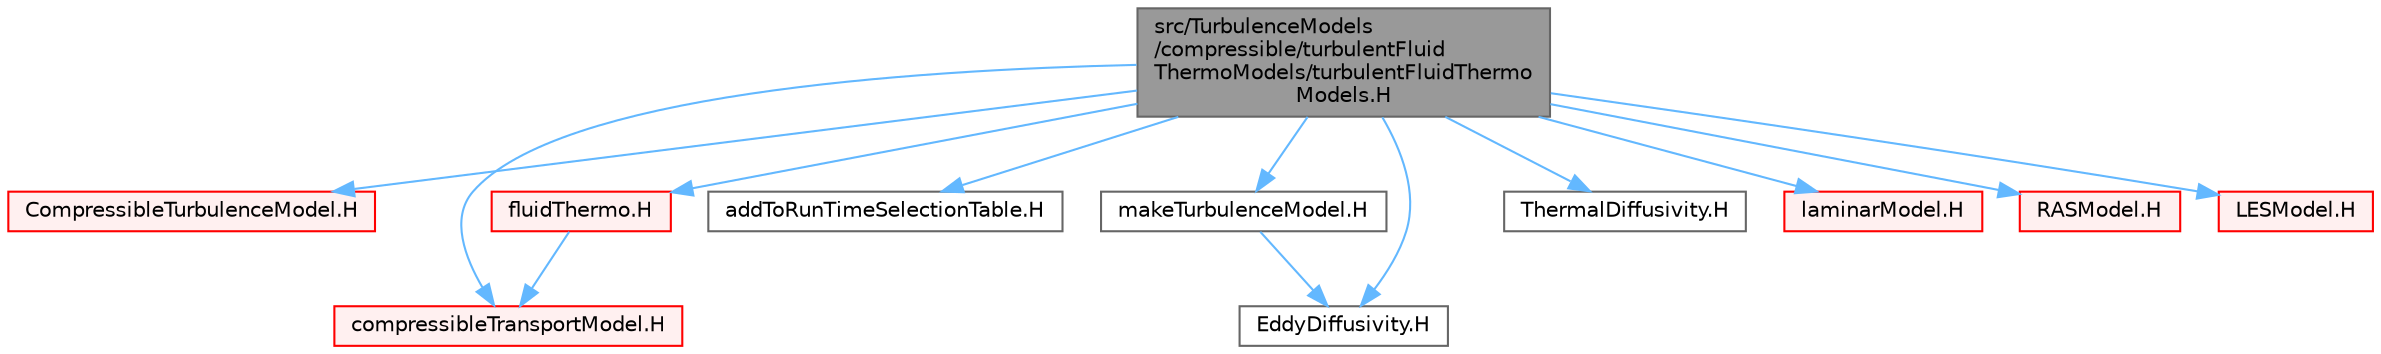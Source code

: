 digraph "src/TurbulenceModels/compressible/turbulentFluidThermoModels/turbulentFluidThermoModels.H"
{
 // LATEX_PDF_SIZE
  bgcolor="transparent";
  edge [fontname=Helvetica,fontsize=10,labelfontname=Helvetica,labelfontsize=10];
  node [fontname=Helvetica,fontsize=10,shape=box,height=0.2,width=0.4];
  Node1 [id="Node000001",label="src/TurbulenceModels\l/compressible/turbulentFluid\lThermoModels/turbulentFluidThermo\lModels.H",height=0.2,width=0.4,color="gray40", fillcolor="grey60", style="filled", fontcolor="black",tooltip=" "];
  Node1 -> Node2 [id="edge1_Node000001_Node000002",color="steelblue1",style="solid",tooltip=" "];
  Node2 [id="Node000002",label="CompressibleTurbulenceModel.H",height=0.2,width=0.4,color="red", fillcolor="#FFF0F0", style="filled",URL="$CompressibleTurbulenceModel_8H.html",tooltip=" "];
  Node1 -> Node390 [id="edge2_Node000001_Node000390",color="steelblue1",style="solid",tooltip=" "];
  Node390 [id="Node000390",label="compressibleTransportModel.H",height=0.2,width=0.4,color="red", fillcolor="#FFF0F0", style="filled",URL="$compressibleTransportModel_8H.html",tooltip=" "];
  Node1 -> Node391 [id="edge3_Node000001_Node000391",color="steelblue1",style="solid",tooltip=" "];
  Node391 [id="Node000391",label="fluidThermo.H",height=0.2,width=0.4,color="red", fillcolor="#FFF0F0", style="filled",URL="$fluidThermo_8H.html",tooltip=" "];
  Node391 -> Node390 [id="edge4_Node000391_Node000390",color="steelblue1",style="solid",tooltip=" "];
  Node1 -> Node394 [id="edge5_Node000001_Node000394",color="steelblue1",style="solid",tooltip=" "];
  Node394 [id="Node000394",label="addToRunTimeSelectionTable.H",height=0.2,width=0.4,color="grey40", fillcolor="white", style="filled",URL="$addToRunTimeSelectionTable_8H.html",tooltip="Macros for easy insertion into run-time selection tables."];
  Node1 -> Node395 [id="edge6_Node000001_Node000395",color="steelblue1",style="solid",tooltip=" "];
  Node395 [id="Node000395",label="makeTurbulenceModel.H",height=0.2,width=0.4,color="grey40", fillcolor="white", style="filled",URL="$compressible_2turbulentFluidThermoModels_2makeTurbulenceModel_8H.html",tooltip=" "];
  Node395 -> Node396 [id="edge7_Node000395_Node000396",color="steelblue1",style="solid",tooltip=" "];
  Node396 [id="Node000396",label="EddyDiffusivity.H",height=0.2,width=0.4,color="grey40", fillcolor="white", style="filled",URL="$EddyDiffusivity_8H.html",tooltip=" "];
  Node1 -> Node397 [id="edge8_Node000001_Node000397",color="steelblue1",style="solid",tooltip=" "];
  Node397 [id="Node000397",label="ThermalDiffusivity.H",height=0.2,width=0.4,color="grey40", fillcolor="white", style="filled",URL="$ThermalDiffusivity_8H.html",tooltip=" "];
  Node1 -> Node396 [id="edge9_Node000001_Node000396",color="steelblue1",style="solid",tooltip=" "];
  Node1 -> Node398 [id="edge10_Node000001_Node000398",color="steelblue1",style="solid",tooltip=" "];
  Node398 [id="Node000398",label="laminarModel.H",height=0.2,width=0.4,color="red", fillcolor="#FFF0F0", style="filled",URL="$laminarModel_8H.html",tooltip=" "];
  Node1 -> Node399 [id="edge11_Node000001_Node000399",color="steelblue1",style="solid",tooltip=" "];
  Node399 [id="Node000399",label="RASModel.H",height=0.2,width=0.4,color="red", fillcolor="#FFF0F0", style="filled",URL="$RASModel_8H.html",tooltip=" "];
  Node1 -> Node400 [id="edge12_Node000001_Node000400",color="steelblue1",style="solid",tooltip=" "];
  Node400 [id="Node000400",label="LESModel.H",height=0.2,width=0.4,color="red", fillcolor="#FFF0F0", style="filled",URL="$LESModel_8H.html",tooltip=" "];
}
